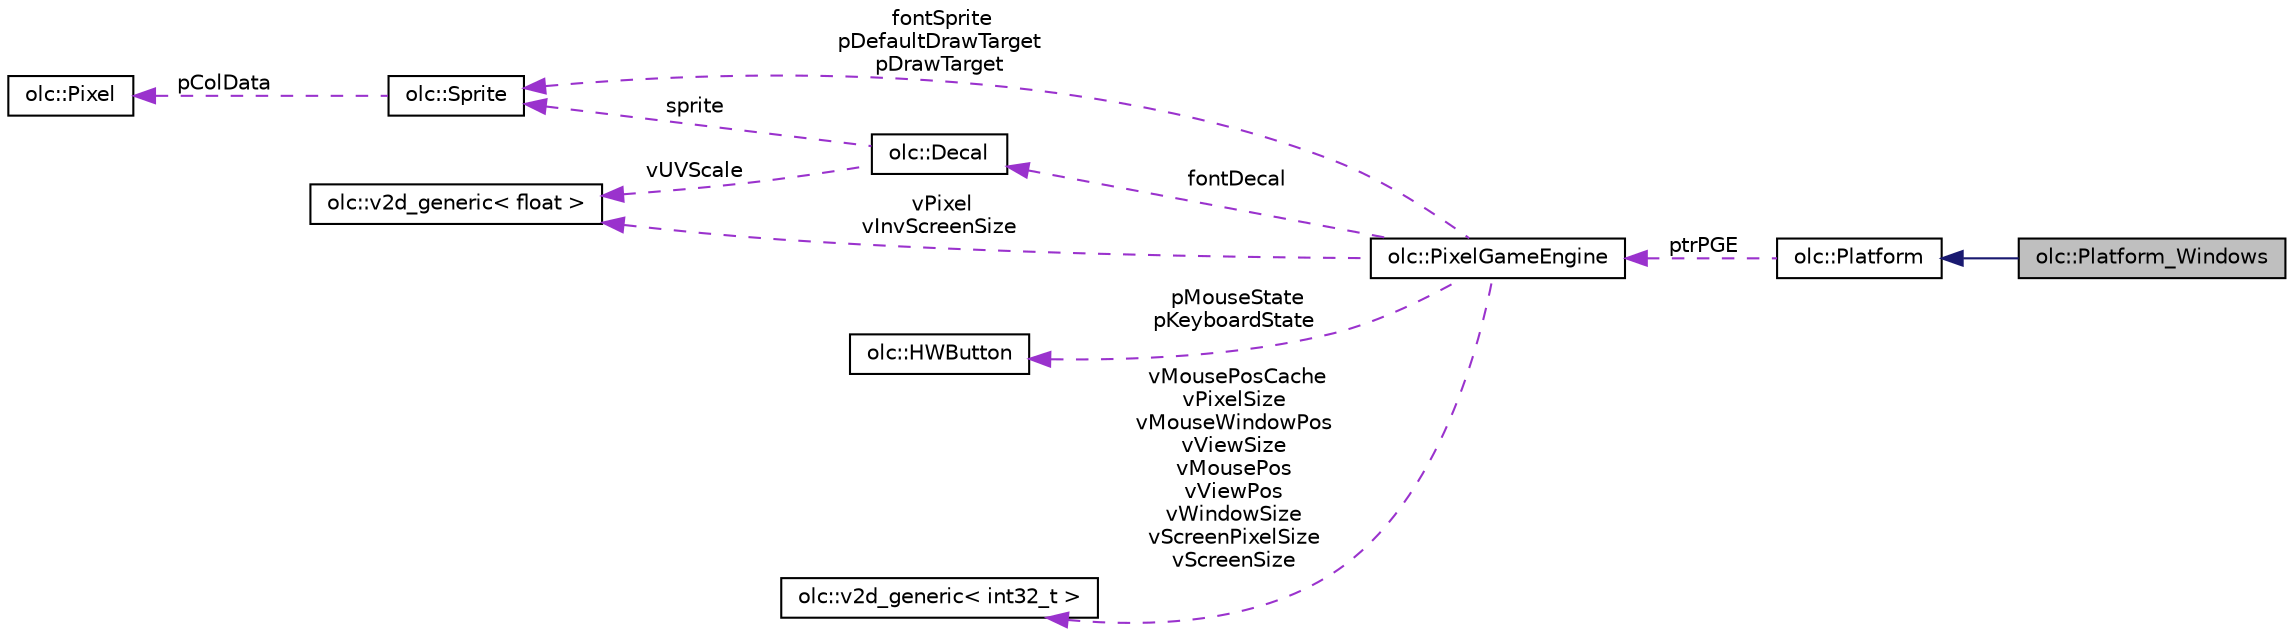 digraph "olc::Platform_Windows"
{
 // LATEX_PDF_SIZE
  edge [fontname="Helvetica",fontsize="10",labelfontname="Helvetica",labelfontsize="10"];
  node [fontname="Helvetica",fontsize="10",shape=record];
  rankdir="LR";
  Node1 [label="olc::Platform_Windows",height=0.2,width=0.4,color="black", fillcolor="grey75", style="filled", fontcolor="black",tooltip=" "];
  Node2 -> Node1 [dir="back",color="midnightblue",fontsize="10",style="solid",fontname="Helvetica"];
  Node2 [label="olc::Platform",height=0.2,width=0.4,color="black", fillcolor="white", style="filled",URL="$classolc_1_1Platform.html",tooltip=" "];
  Node3 -> Node2 [dir="back",color="darkorchid3",fontsize="10",style="dashed",label=" ptrPGE" ,fontname="Helvetica"];
  Node3 [label="olc::PixelGameEngine",height=0.2,width=0.4,color="black", fillcolor="white", style="filled",URL="$classolc_1_1PixelGameEngine.html",tooltip=" "];
  Node4 -> Node3 [dir="back",color="darkorchid3",fontsize="10",style="dashed",label=" fontDecal" ,fontname="Helvetica"];
  Node4 [label="olc::Decal",height=0.2,width=0.4,color="black", fillcolor="white", style="filled",URL="$classolc_1_1Decal.html",tooltip=" "];
  Node5 -> Node4 [dir="back",color="darkorchid3",fontsize="10",style="dashed",label=" sprite" ,fontname="Helvetica"];
  Node5 [label="olc::Sprite",height=0.2,width=0.4,color="black", fillcolor="white", style="filled",URL="$classolc_1_1Sprite.html",tooltip=" "];
  Node6 -> Node5 [dir="back",color="darkorchid3",fontsize="10",style="dashed",label=" pColData" ,fontname="Helvetica"];
  Node6 [label="olc::Pixel",height=0.2,width=0.4,color="black", fillcolor="white", style="filled",URL="$structolc_1_1Pixel.html",tooltip=" "];
  Node7 -> Node4 [dir="back",color="darkorchid3",fontsize="10",style="dashed",label=" vUVScale" ,fontname="Helvetica"];
  Node7 [label="olc::v2d_generic\< float \>",height=0.2,width=0.4,color="black", fillcolor="white", style="filled",URL="$structolc_1_1v2d__generic.html",tooltip=" "];
  Node8 -> Node3 [dir="back",color="darkorchid3",fontsize="10",style="dashed",label=" pMouseState\npKeyboardState" ,fontname="Helvetica"];
  Node8 [label="olc::HWButton",height=0.2,width=0.4,color="black", fillcolor="white", style="filled",URL="$structolc_1_1HWButton.html",tooltip=" "];
  Node9 -> Node3 [dir="back",color="darkorchid3",fontsize="10",style="dashed",label=" vMousePosCache\nvPixelSize\nvMouseWindowPos\nvViewSize\nvMousePos\nvViewPos\nvWindowSize\nvScreenPixelSize\nvScreenSize" ,fontname="Helvetica"];
  Node9 [label="olc::v2d_generic\< int32_t \>",height=0.2,width=0.4,color="black", fillcolor="white", style="filled",URL="$structolc_1_1v2d__generic.html",tooltip=" "];
  Node5 -> Node3 [dir="back",color="darkorchid3",fontsize="10",style="dashed",label=" fontSprite\npDefaultDrawTarget\npDrawTarget" ,fontname="Helvetica"];
  Node7 -> Node3 [dir="back",color="darkorchid3",fontsize="10",style="dashed",label=" vPixel\nvInvScreenSize" ,fontname="Helvetica"];
}
